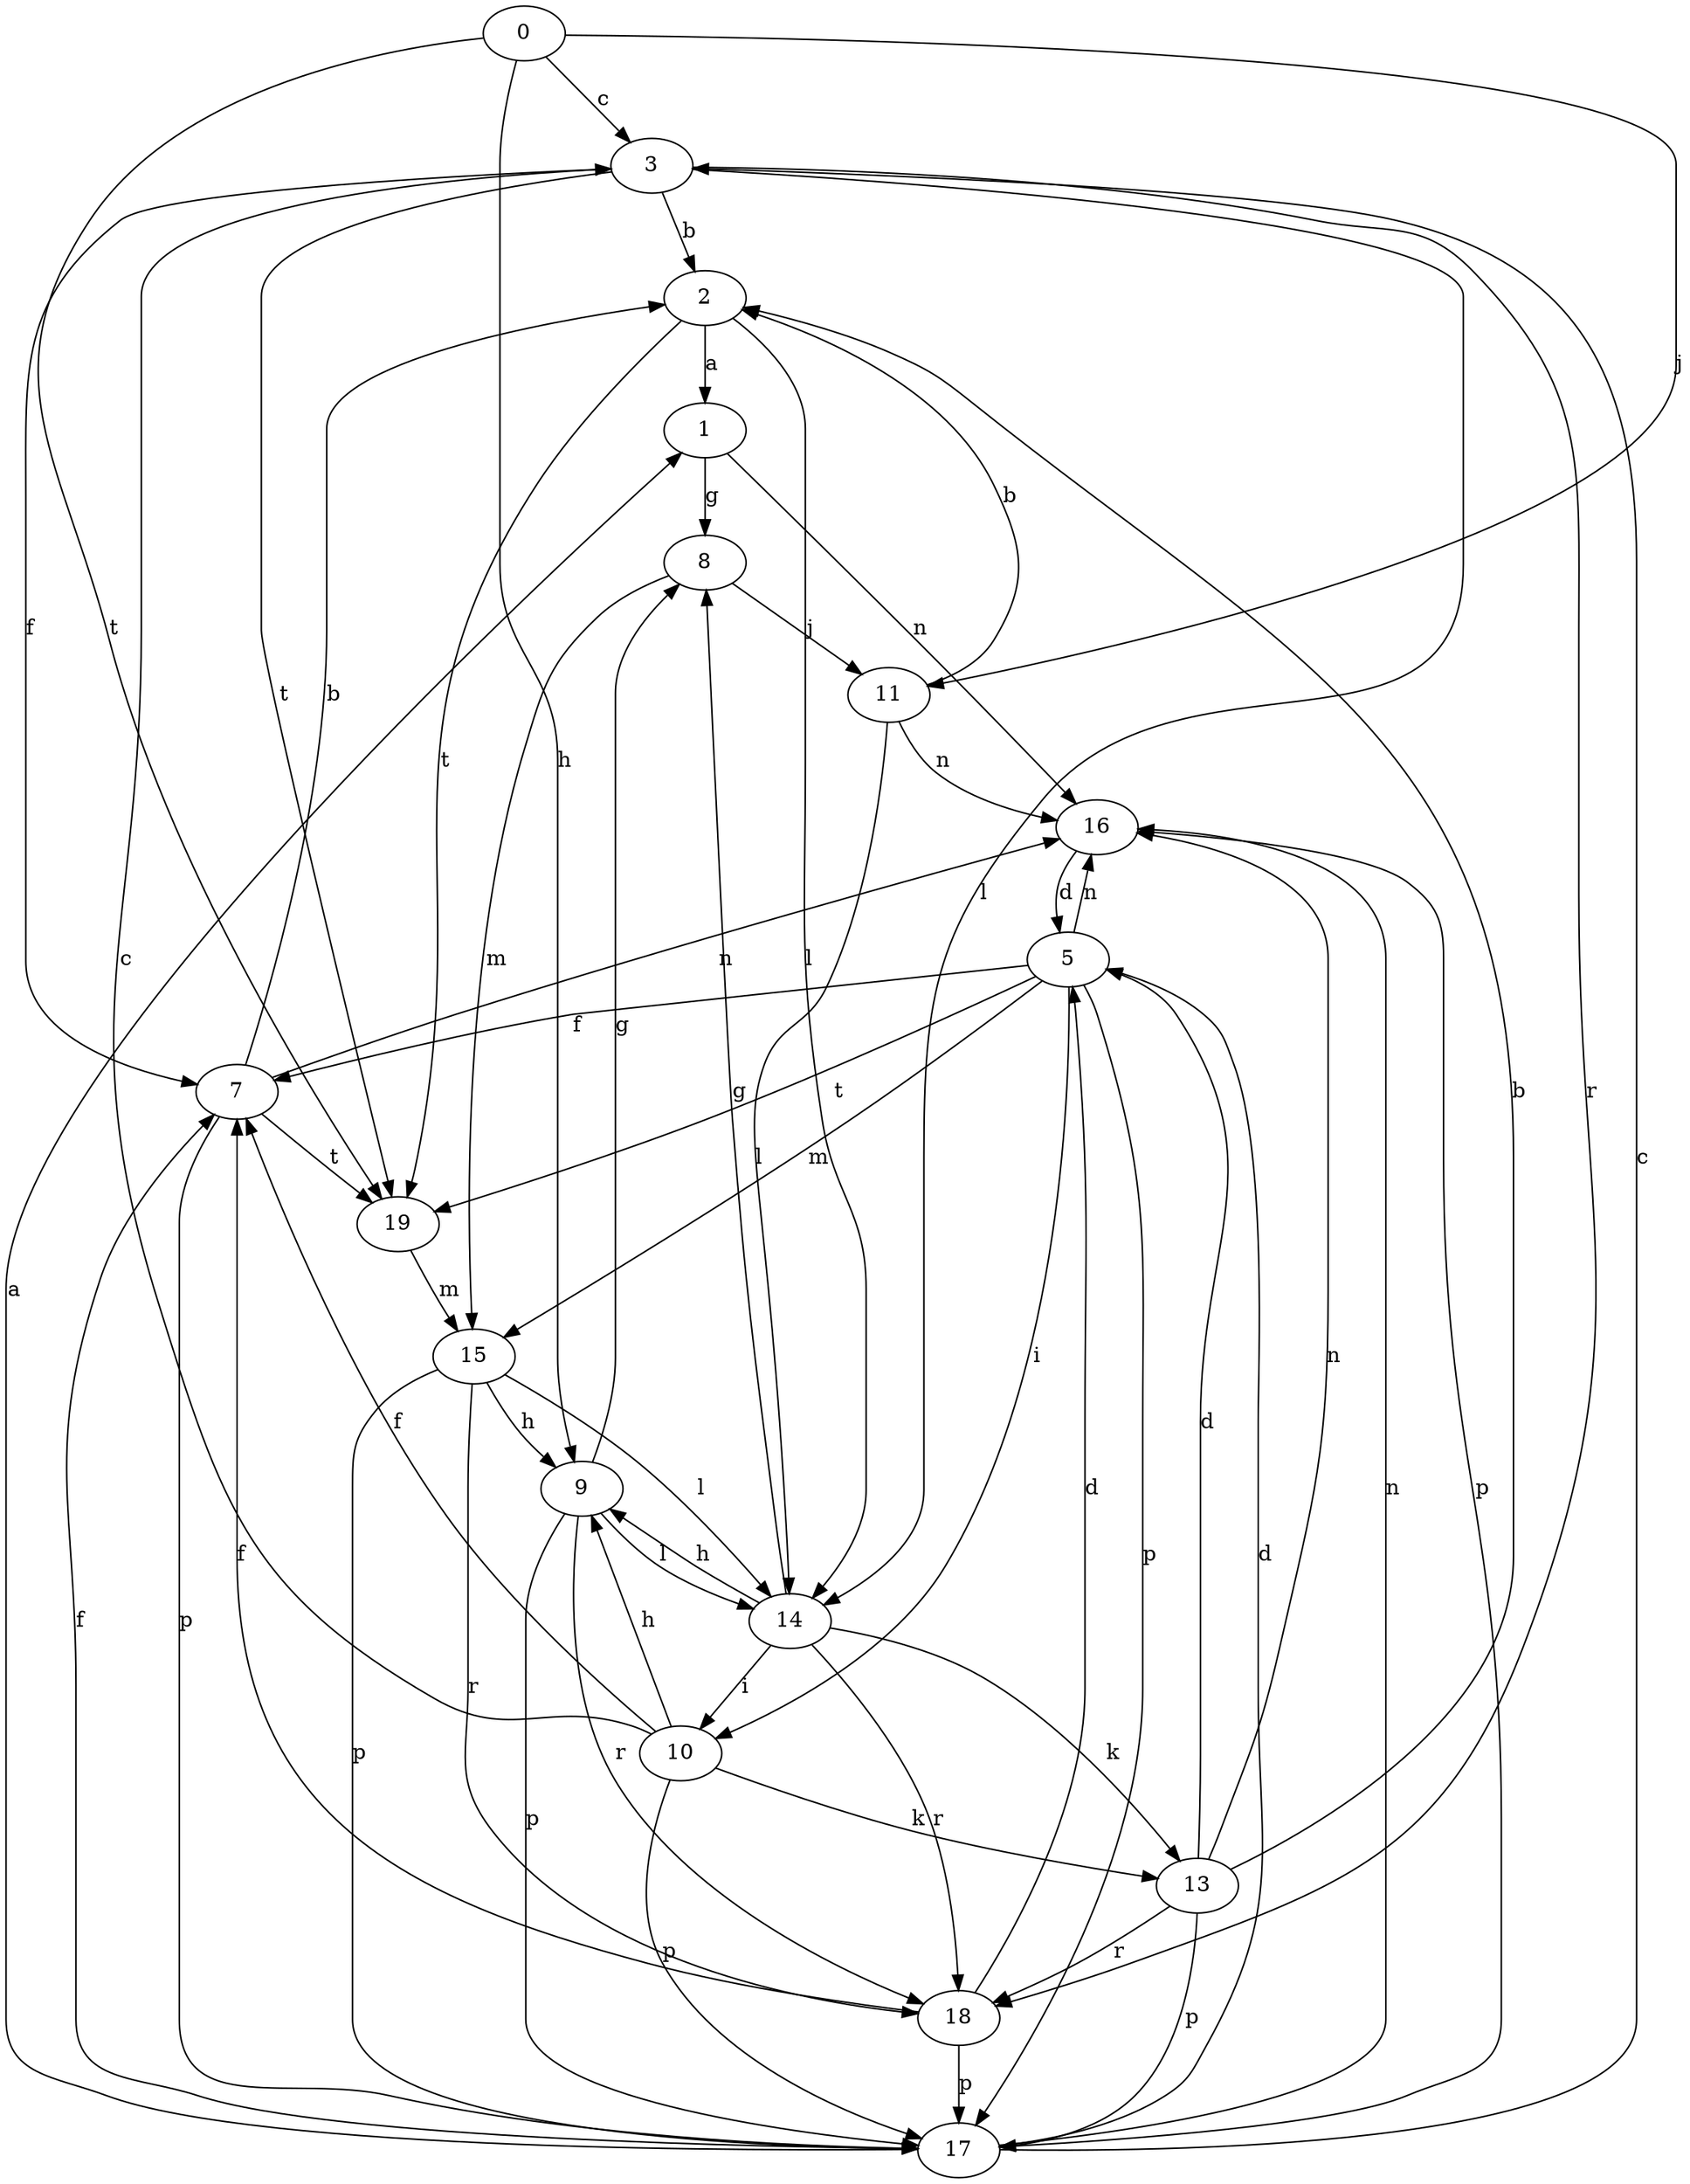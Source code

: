 strict digraph  {
0;
1;
2;
3;
5;
7;
8;
9;
10;
11;
13;
14;
15;
16;
17;
18;
19;
0 -> 3  [label=c];
0 -> 9  [label=h];
0 -> 11  [label=j];
0 -> 19  [label=t];
1 -> 8  [label=g];
1 -> 16  [label=n];
2 -> 1  [label=a];
2 -> 14  [label=l];
2 -> 19  [label=t];
3 -> 2  [label=b];
3 -> 7  [label=f];
3 -> 14  [label=l];
3 -> 18  [label=r];
3 -> 19  [label=t];
5 -> 7  [label=f];
5 -> 10  [label=i];
5 -> 15  [label=m];
5 -> 16  [label=n];
5 -> 17  [label=p];
5 -> 19  [label=t];
7 -> 2  [label=b];
7 -> 16  [label=n];
7 -> 17  [label=p];
7 -> 19  [label=t];
8 -> 11  [label=j];
8 -> 15  [label=m];
9 -> 8  [label=g];
9 -> 14  [label=l];
9 -> 17  [label=p];
9 -> 18  [label=r];
10 -> 3  [label=c];
10 -> 7  [label=f];
10 -> 9  [label=h];
10 -> 13  [label=k];
10 -> 17  [label=p];
11 -> 2  [label=b];
11 -> 14  [label=l];
11 -> 16  [label=n];
13 -> 2  [label=b];
13 -> 5  [label=d];
13 -> 16  [label=n];
13 -> 17  [label=p];
13 -> 18  [label=r];
14 -> 8  [label=g];
14 -> 9  [label=h];
14 -> 10  [label=i];
14 -> 13  [label=k];
14 -> 18  [label=r];
15 -> 9  [label=h];
15 -> 14  [label=l];
15 -> 17  [label=p];
15 -> 18  [label=r];
16 -> 5  [label=d];
16 -> 17  [label=p];
17 -> 1  [label=a];
17 -> 3  [label=c];
17 -> 5  [label=d];
17 -> 7  [label=f];
17 -> 16  [label=n];
18 -> 5  [label=d];
18 -> 7  [label=f];
18 -> 17  [label=p];
19 -> 15  [label=m];
}

